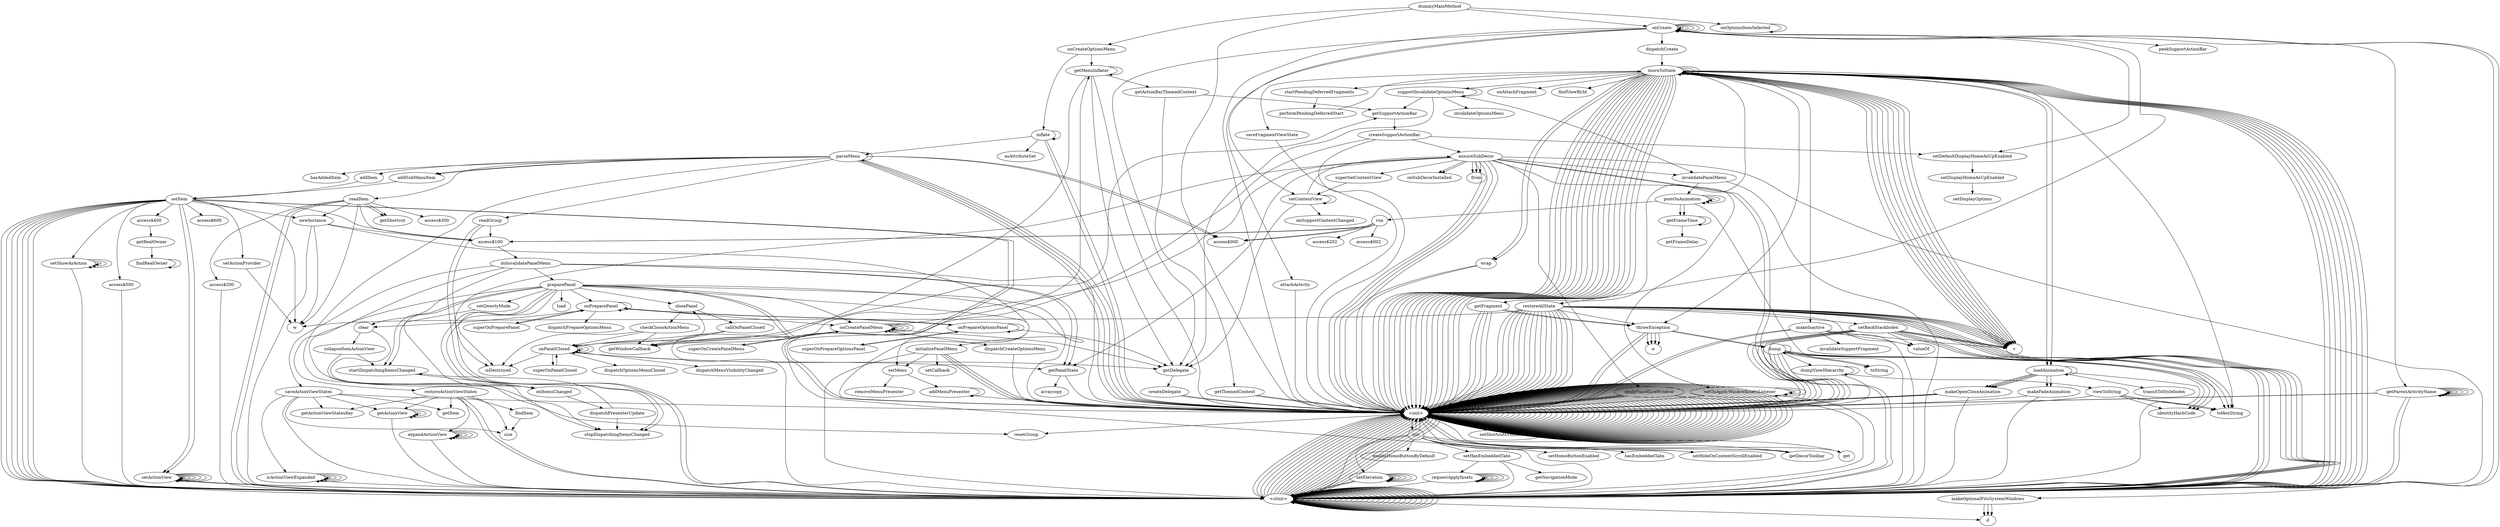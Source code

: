 digraph "callgraph" {
    "dummyMainMethod"
    "<init>"
    "dummyMainMethod"->"<init>";
    "<init>"->"<init>";
    "<init>"->"<init>";
    "<clinit>"
    "<init>"->"<clinit>";
    "<clinit>"->"<clinit>";
    "<clinit>"->"<init>";
    "<clinit>"->"<init>";
    "<clinit>"->"<init>";
    "<clinit>"->"<init>";
    "<init>"->"<init>";
    "<init>"->"<init>";
    "<init>"->"<init>";
    "<init>"->"<init>";
    "<init>"->"<init>";
    "<init>"->"<init>";
    "<init>"->"<init>";
    "<init>"->"<init>";
    "<init>"->"<init>";
    "<init>"->"<init>";
    "onCreateOptionsMenu"
    "dummyMainMethod"->"onCreateOptionsMenu";
    "getMenuInflater"
    "onCreateOptionsMenu"->"getMenuInflater";
    "getDelegate"
    "getMenuInflater"->"getDelegate";
    "createDelegate"
    "getDelegate"->"createDelegate";
    "createDelegate"->"<init>";
    "<init>"->"<init>";
    "<init>"->"<init>";
    "<init>"->"<init>";
    "<init>"->"<init>";
    "<init>"->"<init>";
    "<init>"->"<init>";
    "createDelegate"->"<init>";
    "<init>"->"<init>";
    "getMenuInflater"->"getMenuInflater";
    "getMenuInflater"->"<clinit>";
    "<clinit>"->"<clinit>";
    "getActionBarThemedContext"
    "getMenuInflater"->"getActionBarThemedContext";
    "getSupportActionBar"
    "getActionBarThemedContext"->"getSupportActionBar";
    "createSupportActionBar"
    "getSupportActionBar"->"createSupportActionBar";
    "createSupportActionBar"->"<clinit>";
    "<clinit>"->"<clinit>";
    "ensureSubDecor"
    "createSupportActionBar"->"ensureSubDecor";
    "ensureSubDecor"->"<clinit>";
    "<clinit>"->"<clinit>";
    "d"
    "<clinit>"->"d";
    "superSetContentView"
    "ensureSubDecor"->"superSetContentView";
    "setContentView"
    "superSetContentView"->"setContentView";
    "onSubDecorInstalled"
    "ensureSubDecor"->"onSubDecorInstalled";
    "invalidatePanelMenu"
    "ensureSubDecor"->"invalidatePanelMenu";
    "invalidatePanelMenu"->"<clinit>";
    "<clinit>"->"<clinit>";
    "<clinit>"->"<clinit>";
    "<clinit>"->"<init>";
    "<init>"->"<init>";
    "<init>"->"<init>";
    "<init>"->"<init>";
    "<init>"->"<init>";
    "<init>"->"<init>";
    "<init>"->"<init>";
    "<init>"->"<init>";
    "<init>"->"<init>";
    "<init>"->"<init>";
    "<clinit>"->"<init>";
    "<clinit>"->"<init>";
    "<clinit>"->"<init>";
    "<clinit>"->"<init>";
    "<clinit>"->"<init>";
    "<clinit>"->"<init>";
    "<clinit>"->"<init>";
    "<clinit>"->"<init>";
    "<clinit>"->"<clinit>";
    "<clinit>"->"<clinit>";
    "<clinit>"->"<clinit>";
    "<clinit>"->"<clinit>";
    "<clinit>"->"<clinit>";
    "<clinit>"->"<clinit>";
    "<clinit>"->"<clinit>";
    "<clinit>"->"<clinit>";
    "<clinit>"->"<clinit>";
    "<clinit>"->"<clinit>";
    "<clinit>"->"<clinit>";
    "<clinit>"->"<clinit>";
    "<clinit>"->"<clinit>";
    "postOnAnimation"
    "invalidatePanelMenu"->"postOnAnimation";
    "postOnAnimation"->"<clinit>";
    "postOnAnimation"->"postOnAnimation";
    "getFrameTime"
    "postOnAnimation"->"getFrameTime";
    "getFrameTime"->"getFrameTime";
    "getFrameDelay"
    "getFrameTime"->"getFrameDelay";
    "run"
    "postOnAnimation"->"run";
    "access$000"
    "run"->"access$000";
    "access$100"
    "run"->"access$100";
    "doInvalidatePanelMenu"
    "access$100"->"doInvalidatePanelMenu";
    "doInvalidatePanelMenu"->"<init>";
    "clear"
    "doInvalidatePanelMenu"->"clear";
    "collapseItemActionView"
    "clear"->"collapseItemActionView";
    "stopDispatchingItemsChanged"
    "collapseItemActionView"->"stopDispatchingItemsChanged";
    "startDispatchingItemsChanged"
    "collapseItemActionView"->"startDispatchingItemsChanged";
    "onItemsChanged"
    "startDispatchingItemsChanged"->"onItemsChanged";
    "dispatchPresenterUpdate"
    "onItemsChanged"->"dispatchPresenterUpdate";
    "dispatchPresenterUpdate"->"stopDispatchingItemsChanged";
    "dispatchPresenterUpdate"->"startDispatchingItemsChanged";
    "clear"->"onItemsChanged";
    "doInvalidatePanelMenu"->"stopDispatchingItemsChanged";
    "saveActionViewStates"
    "doInvalidatePanelMenu"->"saveActionViewStates";
    "saveActionViewStates"->"<clinit>";
    "<clinit>"->"<clinit>";
    "<clinit>"->"<init>";
    "<init>"->"<init>";
    "<init>"->"<init>";
    "<clinit>"->"<init>";
    "<clinit>"->"<init>";
    "<init>"->"<init>";
    "<clinit>"->"<clinit>";
    "<clinit>"->"<clinit>";
    "getActionViewStatesKey"
    "saveActionViewStates"->"getActionViewStatesKey";
    "getItem"
    "saveActionViewStates"->"getItem";
    "size"
    "saveActionViewStates"->"size";
    "saveActionViewStates"->"<init>";
    "getActionView"
    "saveActionViewStates"->"getActionView";
    "getActionView"->"<clinit>";
    "getActionView"->"getActionView";
    "getActionView"->"getActionView";
    "getActionView"->"getActionView";
    "isActionViewExpanded"
    "saveActionViewStates"->"isActionViewExpanded";
    "isActionViewExpanded"->"<clinit>";
    "isActionViewExpanded"->"isActionViewExpanded";
    "isActionViewExpanded"->"isActionViewExpanded";
    "isActionViewExpanded"->"isActionViewExpanded";
    "isActionViewExpanded"->"isActionViewExpanded";
    "preparePanel"
    "doInvalidatePanelMenu"->"preparePanel";
    "load"
    "preparePanel"->"load";
    "preparePanel"->"startDispatchingItemsChanged";
    "setQwertyMode"
    "preparePanel"->"setQwertyMode";
    "setQwertyMode"->"onItemsChanged";
    "preparePanel"->"startDispatchingItemsChanged";
    "restoreActionViewStates"
    "preparePanel"->"restoreActionViewStates";
    "restoreActionViewStates"->"<clinit>";
    "findItem"
    "restoreActionViewStates"->"findItem";
    "findItem"->"size";
    "restoreActionViewStates"->"getItem";
    "restoreActionViewStates"->"size";
    "restoreActionViewStates"->"getActionViewStatesKey";
    "restoreActionViewStates"->"<clinit>";
    "restoreActionViewStates"->"getActionView";
    "expandActionView"
    "restoreActionViewStates"->"expandActionView";
    "expandActionView"->"<clinit>";
    "expandActionView"->"expandActionView";
    "expandActionView"->"expandActionView";
    "expandActionView"->"expandActionView";
    "expandActionView"->"expandActionView";
    "preparePanel"->"stopDispatchingItemsChanged";
    "preparePanel"->"stopDispatchingItemsChanged";
    "onPreparePanel"
    "preparePanel"->"onPreparePanel";
    "superOnPreparePanel"
    "onPreparePanel"->"superOnPreparePanel";
    "superOnPreparePanel"->"onPreparePanel";
    "onCreatePanelMenu"
    "onPreparePanel"->"onCreatePanelMenu";
    "onCreatePanelMenu"->"getDelegate";
    "onCreatePanelMenu"->"onCreatePanelMenu";
    "getWindowCallback"
    "onCreatePanelMenu"->"getWindowCallback";
    "onCreatePanelMenu"->"onCreatePanelMenu";
    "superOnCreatePanelMenu"
    "onCreatePanelMenu"->"superOnCreatePanelMenu";
    "superOnCreatePanelMenu"->"onCreatePanelMenu";
    "onCreatePanelMenu"->"onCreatePanelMenu";
    "dispatchCreateOptionsMenu"
    "onCreatePanelMenu"->"dispatchCreateOptionsMenu";
    "dispatchCreateOptionsMenu"->"<init>";
    "onCreatePanelMenu"->"onCreatePanelMenu";
    "onCreatePanelMenu"->"getMenuInflater";
    "onPreparePanel"->"clear";
    "dispatchPrepareOptionsMenu"
    "onPreparePanel"->"dispatchPrepareOptionsMenu";
    "onPreparePanel"->"onPreparePanel";
    "onPrepareOptionsPanel"
    "onPreparePanel"->"onPrepareOptionsPanel";
    "onPrepareOptionsPanel"->"getDelegate";
    "onPrepareOptionsPanel"->"onPrepareOptionsPanel";
    "superOnPrepareOptionsPanel"
    "onPrepareOptionsPanel"->"superOnPrepareOptionsPanel";
    "superOnPrepareOptionsPanel"->"onPrepareOptionsPanel";
    "onPrepareOptionsPanel"->"onPreparePanel";
    "preparePanel"->"onCreatePanelMenu";
    "preparePanel"->"getWindowCallback";
    "preparePanel"->"getWindowCallback";
    "initializePanelMenu"
    "preparePanel"->"initializePanelMenu";
    "initializePanelMenu"->"<clinit>";
    "<clinit>"->"<clinit>";
    "setMenu"
    "initializePanelMenu"->"setMenu";
    "addMenuPresenter"
    "setMenu"->"addMenuPresenter";
    "addMenuPresenter"->"addMenuPresenter";
    "addMenuPresenter"->"<init>";
    "removeMenuPresenter"
    "setMenu"->"removeMenuPresenter";
    "initializePanelMenu"->"<init>";
    "initializePanelMenu"->"<init>";
    "initializePanelMenu"->"<init>";
    "<init>"->"<init>";
    "setShortcutsVisibleInner"
    "<init>"->"setShortcutsVisibleInner";
    "<init>"->"<init>";
    "<init>"->"<init>";
    "<init>"->"<init>";
    "<init>"->"<init>";
    "<init>"->"<init>";
    "<init>"->"<init>";
    "setCallback"
    "initializePanelMenu"->"setCallback";
    "closePanel"
    "preparePanel"->"closePanel";
    "checkCloseActionMenu"
    "closePanel"->"checkCloseActionMenu";
    "checkCloseActionMenu"->"getWindowCallback";
    "onPanelClosed"
    "checkCloseActionMenu"->"onPanelClosed";
    "onPanelClosed"->"onPanelClosed";
    "onPanelClosed"->"getDelegate";
    "onPanelClosed"->"onPanelClosed";
    "getPanelState"
    "onPanelClosed"->"getPanelState";
    "arraycopy"
    "getPanelState"->"arraycopy";
    "getPanelState"->"<init>";
    "<init>"->"<init>";
    "superOnPanelClosed"
    "onPanelClosed"->"superOnPanelClosed";
    "superOnPanelClosed"->"onPanelClosed";
    "onPanelClosed"->"onPanelClosed";
    "dispatchOptionsMenuClosed"
    "onPanelClosed"->"dispatchOptionsMenuClosed";
    "dispatchMenuVisibilityChanged"
    "onPanelClosed"->"dispatchMenuVisibilityChanged";
    "isDestroyed"
    "onPanelClosed"->"isDestroyed";
    "onPanelClosed"->"getSupportActionBar";
    "onPanelClosed"->"closePanel";
    "checkCloseActionMenu"->"isDestroyed";
    "callOnPanelClosed"
    "closePanel"->"callOnPanelClosed";
    "callOnPanelClosed"->"getWindowCallback";
    "callOnPanelClosed"->"onPanelClosed";
    "preparePanel"->"isDestroyed";
    "preparePanel"->"setMenu";
    "preparePanel"->"<init>";
    "<init>"->"<init>";
    "<init>"->"<init>";
    "doInvalidatePanelMenu"->"getPanelState";
    "doInvalidatePanelMenu"->"getPanelState";
    "run"->"access$000";
    "run"->"access$100";
    "access$202"
    "run"->"access$202";
    "access$002"
    "run"->"access$002";
    "postOnAnimation"->"getFrameTime";
    "postOnAnimation"->"postOnAnimation";
    "postOnAnimation"->"postOnAnimation";
    "ensureSubDecor"->"isDestroyed";
    "ensureSubDecor"->"getPanelState";
    "ensureSubDecor"->"onSubDecorInstalled";
    "applyFixedSizeWindow"
    "ensureSubDecor"->"applyFixedSizeWindow";
    "applyFixedSizeWindow"->"<clinit>";
    "<clinit>"->"<clinit>";
    "applyFixedSizeWindow"->"<init>";
    "applyFixedSizeWindow"->"<init>";
    "applyFixedSizeWindow"->"<init>";
    "applyFixedSizeWindow"->"<init>";
    "ensureSubDecor"->"getWindowCallback";
    "ensureSubDecor"->"<init>";
    "ensureSubDecor"->"<init>";
    "ensureSubDecor"->"<init>";
    "<init>"->"<init>";
    "ensureSubDecor"->"<init>";
    "<init>"->"<init>";
    "ensureSubDecor"->"<clinit>";
    "from"
    "ensureSubDecor"->"from";
    "makeOptionalFitsSystemWindows"
    "ensureSubDecor"->"makeOptionalFitsSystemWindows";
    "makeOptionalFitsSystemWindows"->"d";
    "makeOptionalFitsSystemWindows"->"d";
    "makeOptionalFitsSystemWindows"->"d";
    "ensureSubDecor"->"from";
    "setOnApplyWindowInsetsListener"
    "ensureSubDecor"->"setOnApplyWindowInsetsListener";
    "setOnApplyWindowInsetsListener"->"<clinit>";
    "setOnApplyWindowInsetsListener"->"setOnApplyWindowInsetsListener";
    "setOnApplyWindowInsetsListener"->"setOnApplyWindowInsetsListener";
    "setOnApplyWindowInsetsListener"->"setOnApplyWindowInsetsListener";
    "setOnApplyWindowInsetsListener"->"<init>";
    "<init>"->"<init>";
    "ensureSubDecor"->"from";
    "setDefaultDisplayHomeAsUpEnabled"
    "createSupportActionBar"->"setDefaultDisplayHomeAsUpEnabled";
    "setDisplayHomeAsUpEnabled"
    "setDefaultDisplayHomeAsUpEnabled"->"setDisplayHomeAsUpEnabled";
    "setDisplayOptions"
    "setDisplayHomeAsUpEnabled"->"setDisplayOptions";
    "createSupportActionBar"->"<init>";
    "<init>"->"<init>";
    "<init>"->"<init>";
    "init"
    "<init>"->"init";
    "init"->"<clinit>";
    "setElevation"
    "init"->"setElevation";
    "setElevation"->"<clinit>";
    "setElevation"->"setElevation";
    "setElevation"->"<clinit>";
    "setElevation"->"setElevation";
    "setElevation"->"setElevation";
    "setElevation"->"setElevation";
    "setElevation"->"setElevation";
    "setHideOnContentScrollEnabled"
    "init"->"setHideOnContentScrollEnabled";
    "setHideOnContentScrollEnabled"->"<init>";
    "setHasEmbeddedTabs"
    "init"->"setHasEmbeddedTabs";
    "setHasEmbeddedTabs"->"<clinit>";
    "getNavigationMode"
    "setHasEmbeddedTabs"->"getNavigationMode";
    "requestApplyInsets"
    "setHasEmbeddedTabs"->"requestApplyInsets";
    "requestApplyInsets"->"<clinit>";
    "requestApplyInsets"->"requestApplyInsets";
    "requestApplyInsets"->"requestApplyInsets";
    "requestApplyInsets"->"requestApplyInsets";
    "requestApplyInsets"->"requestApplyInsets";
    "requestApplyInsets"->"requestApplyInsets";
    "setHomeButtonEnabled"
    "init"->"setHomeButtonEnabled";
    "getDecorToolbar"
    "init"->"getDecorToolbar";
    "getDecorToolbar"->"<init>";
    "getDecorToolbar"->"<init>";
    "init"->"<init>";
    "init"->"<init>";
    "hasEmbeddedTabs"
    "init"->"hasEmbeddedTabs";
    "enableHomeButtonByDefault"
    "init"->"enableHomeButtonByDefault";
    "get"
    "init"->"get";
    "get"->"<init>";
    "<init>"->"<init>";
    "<init>"->"<init>";
    "<init>"->"<init>";
    "<init>"->"<init>";
    "<init>"->"<init>";
    "<init>"->"<init>";
    "<init>"->"<init>";
    "<init>"->"<init>";
    "<init>"->"<init>";
    "<init>"->"<init>";
    "getThemedContext"
    "getActionBarThemedContext"->"getThemedContext";
    "getThemedContext"->"<init>";
    "getThemedContext"->"<init>";
    "getMenuInflater"->"<init>";
    "<init>"->"<init>";
    "inflate"
    "onCreateOptionsMenu"->"inflate";
    "asAttributeSet"
    "inflate"->"asAttributeSet";
    "parseMenu"
    "inflate"->"parseMenu";
    "parseMenu"->"access$000";
    "parseMenu"->"parseMenu";
    "parseMenu"->"<init>";
    "<init>"->"<init>";
    "resetGroup"
    "<init>"->"resetGroup";
    "addItem"
    "parseMenu"->"addItem";
    "setItem"
    "addItem"->"setItem";
    "setItem"->"<clinit>";
    "newInstance"
    "setItem"->"newInstance";
    "newInstance"->"<clinit>";
    "newInstance"->"<init>";
    "newInstance"->"access$100";
    "w"
    "newInstance"->"w";
    "setItem"->"<init>";
    "setItem"->"<init>";
    "<init>"->"<clinit>";
    "<clinit>"->"<clinit>";
    "<init>"->"<init>";
    "<init>"->"<init>";
    "<init>"->"<init>";
    "setItem"->"<clinit>";
    "setItem"->"<clinit>";
    "setItem"->"<clinit>";
    "setItem"->"<clinit>";
    "setItem"->"<clinit>";
    "setItem"->"<clinit>";
    "setShowAsAction"
    "setItem"->"setShowAsAction";
    "setShowAsAction"->"<clinit>";
    "setShowAsAction"->"setShowAsAction";
    "setShowAsAction"->"setShowAsAction";
    "setShowAsAction"->"setShowAsAction";
    "setItem"->"access$100";
    "access$400"
    "setItem"->"access$400";
    "getRealOwner"
    "access$400"->"getRealOwner";
    "findRealOwner"
    "getRealOwner"->"findRealOwner";
    "findRealOwner"->"findRealOwner";
    "access$500"
    "setItem"->"access$500";
    "access$500"->"<clinit>";
    "access$600"
    "setItem"->"access$600";
    "setActionView"
    "setItem"->"setActionView";
    "setActionView"->"<clinit>";
    "setActionView"->"setActionView";
    "setActionView"->"setActionView";
    "setActionView"->"setActionView";
    "setItem"->"setActionView";
    "setActionView"->"<clinit>";
    "setActionView"->"setActionView";
    "setActionView"->"setActionView";
    "setActionView"->"setActionView";
    "setActionProvider"
    "setItem"->"setActionProvider";
    "setActionProvider"->"w";
    "setItem"->"w";
    "addSubMenuItem"
    "parseMenu"->"addSubMenuItem";
    "addSubMenuItem"->"setItem";
    "hasAddedItem"
    "parseMenu"->"hasAddedItem";
    "parseMenu"->"resetGroup";
    "parseMenu"->"addSubMenuItem";
    "readItem"
    "parseMenu"->"readItem";
    "readItem"->"<clinit>";
    "readItem"->"newInstance";
    "getShortcut"
    "readItem"->"getShortcut";
    "readItem"->"getShortcut";
    "readItem"->"<clinit>";
    "readItem"->"access$100";
    "access$200"
    "readItem"->"access$200";
    "access$200"->"<clinit>";
    "access$300"
    "readItem"->"access$300";
    "readItem"->"w";
    "readGroup"
    "parseMenu"->"readGroup";
    "readGroup"->"<clinit>";
    "readGroup"->"<clinit>";
    "readGroup"->"access$100";
    "parseMenu"->"<init>";
    "parseMenu"->"<init>";
    "parseMenu"->"<init>";
    "parseMenu"->"access$000";
    "inflate"->"inflate";
    "inflate"->"<init>";
    "inflate"->"<init>";
    "onOptionsItemSelected"
    "dummyMainMethod"->"onOptionsItemSelected";
    "onOptionsItemSelected"->"onOptionsItemSelected";
    "onCreate"
    "dummyMainMethod"->"onCreate";
    "onCreate"->"onCreate";
    "onCreate"->"onCreate";
    "onCreate"->"onCreate";
    "dispatchCreate"
    "onCreate"->"dispatchCreate";
    "moveToState"
    "dispatchCreate"->"moveToState";
    "moveToState"->"moveToState";
    "moveToState"->"<init>";
    "supportInvalidateOptionsMenu"
    "moveToState"->"supportInvalidateOptionsMenu";
    "supportInvalidateOptionsMenu"->"getDelegate";
    "supportInvalidateOptionsMenu"->"supportInvalidateOptionsMenu";
    "supportInvalidateOptionsMenu"->"getSupportActionBar";
    "invalidateOptionsMenu"
    "supportInvalidateOptionsMenu"->"invalidateOptionsMenu";
    "supportInvalidateOptionsMenu"->"invalidatePanelMenu";
    "startPendingDeferredFragments"
    "moveToState"->"startPendingDeferredFragments";
    "performPendingDeferredStart"
    "startPendingDeferredFragments"->"performPendingDeferredStart";
    "performPendingDeferredStart"->"moveToState";
    "moveToState"->"<clinit>";
    "onAttachFragment"
    "moveToState"->"onAttachFragment";
    "findViewById"
    "moveToState"->"findViewById";
    "makeInactive"
    "moveToState"->"makeInactive";
    "makeInactive"->"<clinit>";
    "invalidateSupportFragment"
    "makeInactive"->"invalidateSupportFragment";
    "makeInactive"->"<init>";
    "makeInactive"->"<init>";
    "v"
    "makeInactive"->"v";
    "valueOf"
    "makeInactive"->"valueOf";
    "loadAnimation"
    "moveToState"->"loadAnimation";
    "loadAnimation"->"<clinit>";
    "loadAnimation"->"loadAnimation";
    "transitToStyleIndex"
    "loadAnimation"->"transitToStyleIndex";
    "makeOpenCloseAnimation"
    "loadAnimation"->"makeOpenCloseAnimation";
    "makeOpenCloseAnimation"->"<clinit>";
    "makeOpenCloseAnimation"->"<init>";
    "makeOpenCloseAnimation"->"<init>";
    "makeOpenCloseAnimation"->"<init>";
    "loadAnimation"->"makeOpenCloseAnimation";
    "loadAnimation"->"makeOpenCloseAnimation";
    "loadAnimation"->"makeOpenCloseAnimation";
    "makeFadeAnimation"
    "loadAnimation"->"makeFadeAnimation";
    "makeFadeAnimation"->"<clinit>";
    "makeFadeAnimation"->"<init>";
    "loadAnimation"->"makeFadeAnimation";
    "saveFragmentViewState"
    "moveToState"->"saveFragmentViewState";
    "saveFragmentViewState"->"<init>";
    "moveToState"->"loadAnimation";
    "throwException"
    "moveToState"->"throwException";
    "e"
    "throwException"->"e";
    "dump"
    "throwException"->"dump";
    "identityHashCode"
    "dump"->"identityHashCode";
    "dump"->"dump";
    "dump"->"identityHashCode";
    "dump"->"<init>";
    "toHexString"
    "dump"->"toHexString";
    "toString"
    "dump"->"toString";
    "dump"->"toString";
    "dumpViewHierarchy"
    "dump"->"dumpViewHierarchy";
    "viewToString"
    "dumpViewHierarchy"->"viewToString";
    "viewToString"->"identityHashCode";
    "viewToString"->"<init>";
    "viewToString"->"toHexString";
    "viewToString"->"toHexString";
    "dumpViewHierarchy"->"dumpViewHierarchy";
    "dumpViewHierarchy"->"<init>";
    "dump"->"<init>";
    "dump"->"<init>";
    "dump"->"<init>";
    "dump"->"toHexString";
    "dump"->"identityHashCode";
    "dump"->"toHexString";
    "throwException"->"dump";
    "throwException"->"<init>";
    "<init>"->"<init>";
    "<init>"->"<init>";
    "throwException"->"<init>";
    "throwException"->"e";
    "throwException"->"e";
    "throwException"->"e";
    "getFragment"
    "moveToState"->"getFragment";
    "getFragment"->"<init>";
    "getFragment"->"throwException";
    "getFragment"->"throwException";
    "getFragment"->"<init>";
    "getFragment"->"<init>";
    "getFragment"->"<init>";
    "moveToState"->"moveToState";
    "moveToState"->"<init>";
    "moveToState"->"<init>";
    "moveToState"->"<init>";
    "moveToState"->"<init>";
    "moveToState"->"<init>";
    "moveToState"->"<init>";
    "moveToState"->"<init>";
    "moveToState"->"<init>";
    "moveToState"->"<init>";
    "moveToState"->"<init>";
    "moveToState"->"<init>";
    "moveToState"->"<init>";
    "moveToState"->"<init>";
    "<init>"->"<init>";
    "moveToState"->"<init>";
    "moveToState"->"<init>";
    "moveToState"->"<init>";
    "<init>"->"<init>";
    "moveToState"->"<clinit>";
    "moveToState"->"<clinit>";
    "moveToState"->"<clinit>";
    "moveToState"->"<clinit>";
    "moveToState"->"<clinit>";
    "moveToState"->"<clinit>";
    "moveToState"->"<clinit>";
    "moveToState"->"<clinit>";
    "moveToState"->"v";
    "wrap"
    "moveToState"->"wrap";
    "wrap"->"<init>";
    "wrap"->"<init>";
    "<init>"->"<init>";
    "moveToState"->"v";
    "moveToState"->"toHexString";
    "moveToState"->"wrap";
    "moveToState"->"v";
    "moveToState"->"v";
    "moveToState"->"v";
    "moveToState"->"v";
    "moveToState"->"v";
    "moveToState"->"v";
    "moveToState"->"v";
    "moveToState"->"moveToState";
    "restoreAllState"
    "onCreate"->"restoreAllState";
    "restoreAllState"->"<clinit>";
    "setBackStackIndex"
    "restoreAllState"->"setBackStackIndex";
    "setBackStackIndex"->"<clinit>";
    "setBackStackIndex"->"<init>";
    "setBackStackIndex"->"<init>";
    "setBackStackIndex"->"<init>";
    "setBackStackIndex"->"<init>";
    "setBackStackIndex"->"<init>";
    "setBackStackIndex"->"<clinit>";
    "setBackStackIndex"->"<clinit>";
    "setBackStackIndex"->"v";
    "setBackStackIndex"->"v";
    "setBackStackIndex"->"valueOf";
    "setBackStackIndex"->"v";
    "restoreAllState"->"throwException";
    "restoreAllState"->"<init>";
    "restoreAllState"->"<init>";
    "restoreAllState"->"<init>";
    "restoreAllState"->"<init>";
    "restoreAllState"->"<init>";
    "restoreAllState"->"<init>";
    "restoreAllState"->"<init>";
    "restoreAllState"->"<init>";
    "restoreAllState"->"<init>";
    "restoreAllState"->"<init>";
    "restoreAllState"->"<init>";
    "restoreAllState"->"<init>";
    "restoreAllState"->"<init>";
    "restoreAllState"->"<init>";
    "restoreAllState"->"<init>";
    "restoreAllState"->"<clinit>";
    "restoreAllState"->"<clinit>";
    "restoreAllState"->"<clinit>";
    "restoreAllState"->"<clinit>";
    "restoreAllState"->"v";
    "restoreAllState"->"v";
    "restoreAllState"->"v";
    "restoreAllState"->"valueOf";
    "restoreAllState"->"w";
    "restoreAllState"->"v";
    "restoreAllState"->"v";
    "attachActivity"
    "onCreate"->"attachActivity";
    "attachActivity"->"<init>";
    "onCreate"->"onCreate";
    "onCreate"->"<clinit>";
    "<clinit>"->"<clinit>";
    "<clinit>"->"<init>";
    "<init>"->"<init>";
    "<init>"->"<init>";
    "<clinit>"->"<init>";
    "<clinit>"->"<clinit>";
    "onCreate"->"setDefaultDisplayHomeAsUpEnabled";
    "peekSupportActionBar"
    "onCreate"->"peekSupportActionBar";
    "onCreate"->"onCreate";
    "onCreate"->"<clinit>";
    "onCreate"->"<init>";
    "getParentActivityName"
    "onCreate"->"getParentActivityName";
    "getParentActivityName"->"<clinit>";
    "getParentActivityName"->"<init>";
    "getParentActivityName"->"getParentActivityName";
    "getParentActivityName"->"<clinit>";
    "getParentActivityName"->"getParentActivityName";
    "getParentActivityName"->"<init>";
    "getParentActivityName"->"getParentActivityName";
    "getParentActivityName"->"getParentActivityName";
    "getParentActivityName"->"getParentActivityName";
    "onCreate"->"getDelegate";
    "onCreate"->"setContentView";
    "setContentView"->"getDelegate";
    "setContentView"->"setContentView";
    "setContentView"->"ensureSubDecor";
    "onSupportContentChanged"
    "setContentView"->"onSupportContentChanged";
}
